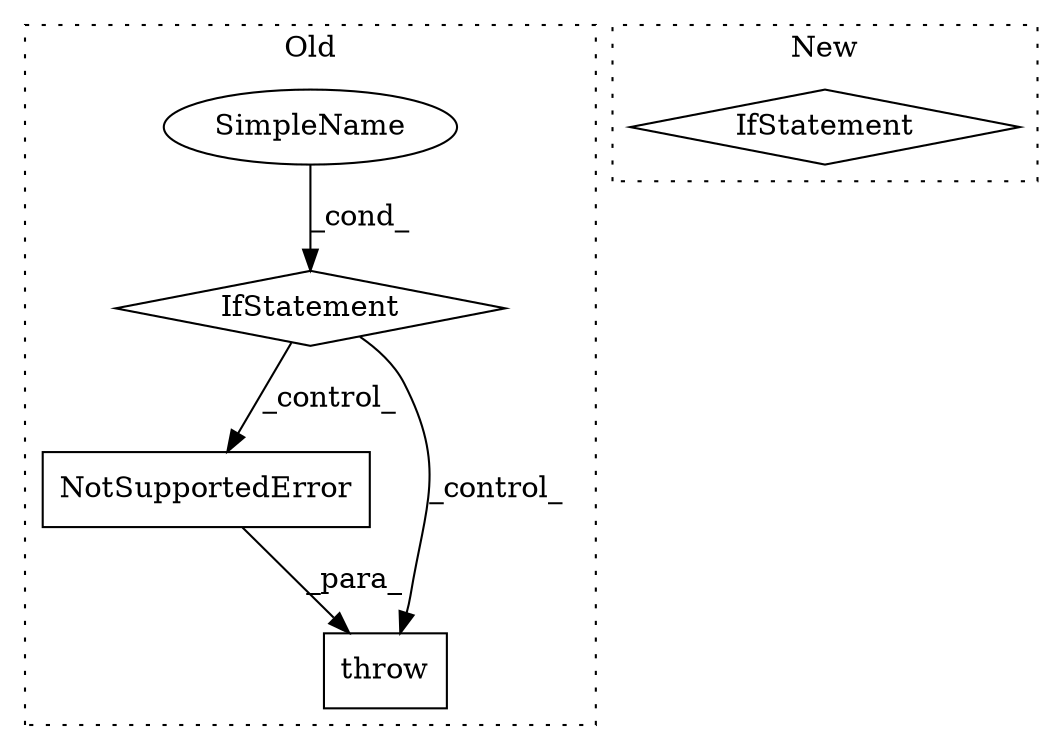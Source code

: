 digraph G {
subgraph cluster0 {
1 [label="NotSupportedError" a="32" s="49290,49346" l="18,1" shape="box"];
3 [label="throw" a="53" s="49279" l="6" shape="box"];
4 [label="IfStatement" a="25" s="49045,49269" l="4,2" shape="diamond"];
5 [label="SimpleName" a="42" s="" l="" shape="ellipse"];
label = "Old";
style="dotted";
}
subgraph cluster1 {
2 [label="IfStatement" a="25" s="38585,38632" l="4,2" shape="diamond"];
label = "New";
style="dotted";
}
1 -> 3 [label="_para_"];
4 -> 3 [label="_control_"];
4 -> 1 [label="_control_"];
5 -> 4 [label="_cond_"];
}
